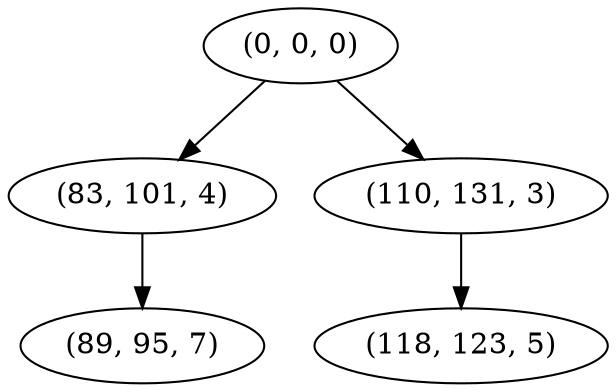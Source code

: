 digraph tree {
    "(0, 0, 0)";
    "(83, 101, 4)";
    "(89, 95, 7)";
    "(110, 131, 3)";
    "(118, 123, 5)";
    "(0, 0, 0)" -> "(83, 101, 4)";
    "(0, 0, 0)" -> "(110, 131, 3)";
    "(83, 101, 4)" -> "(89, 95, 7)";
    "(110, 131, 3)" -> "(118, 123, 5)";
}
